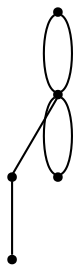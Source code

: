 graph {
  node [shape=point,comment="{\"directed\":false,\"doi\":\"10.1007/978-3-642-36763-2_41\",\"figure\":\"4 (1)\"}"]

  v0 [pos="1180.0632373419487,739.2446013657826"]
  v1 [pos="936.8879699273057,739.2446013657826"]
  v2 [pos="1046.8001174338024,821.0531081401775"]
  v3 [pos="1001.1880862584513,787.1019603825952"]
  v4 [pos="936.8879699273057,983.4679138602278"]

  v0 -- v1 [id="-1",pos="1180.0632373419487,739.2446013657826 1119.3361105347487,787.0232375807344 1001.1842688090087,787.1024055034458 936.8879699273057,739.2446013657826"]
  v1 -- v3 [id="-3",pos="936.8879699273057,739.2446013657826 1001.1880862584513,787.1019603825952 1001.1880862584513,787.1019603825952 1001.1880862584513,787.1019603825952"]
  v3 -- v2 [id="-4",pos="1001.1880862584513,787.1019603825952 1046.8001174338024,821.0531081401775 1046.8001174338024,821.0531081401775 1046.8001174338024,821.0531081401775"]
  v4 -- v1 [id="-6",pos="936.8879699273057,983.4679138602278 936.8879699273057,739.2446013657826 936.8879699273057,739.2446013657826 936.8879699273057,739.2446013657826"]
  v1 -- v0 [id="-9",pos="936.8879699273057,739.2446013657826 1180.0632373419487,739.2446013657826 1180.0632373419487,739.2446013657826 1180.0632373419487,739.2446013657826"]
  v1 -- v4 [id="-10",pos="936.8879699273057,739.2446013657826 1046.8004991787466,821.0580044695339 1045.3160839629807,923.7498010700127 936.8879699273057,983.4679138602278"]
}